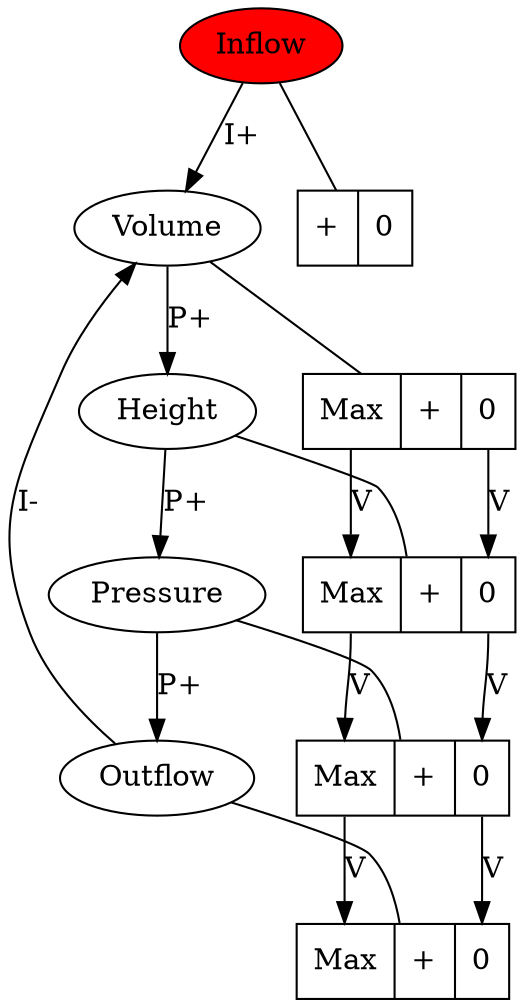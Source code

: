 digraph SINK
{
    //Quantities
    Inflow [style=filled fillcolor=red];
    Volume;
    Outflow;
    Pressure;
    Height;

    // Magnitudes of Quantities
    mag_i [shape=record, label="<f0> +|<f1> 0"];
    mag_v [shape=record,label="<f0> Max|<f1> +|<f2> 0"];
    mag_o [shape=record,label="<f0> Max|<f1> +|<f2> 0"];
    mag_p [shape=record,label="<f0> Max|<f1> +|<f2> 0"];
    mag_h [shape=record,label="<f0> Max|<f1> +|<f2> 0"];

    // Derivatives of Quantities
    // der_i [shape=circle label="+\n0\n-"];
    // der_v [shape=circle label="+\n0\n-"];
    // der_o [shape=circle label="+\n0\n-"];
    // der_p [shape=circle label="+\n0\n-"];
    // der_h [shape=circle label="+\n0\n-"];

    // For Undirected Edges
    subgraph SG1
    {
        edge [dir=none]

        Inflow -> mag_i; 
        Volume -> mag_v; 
        Outflow -> mag_o; 
        Pressure -> mag_p; 
        Height -> mag_h;

        // Inflow -> der_i;
        // Volume -> der_v;
        // Outflow -> der_o;
        // Pressure -> der_p;
        // Height -> der_h;
    }

    // For Directed Edges
    subgraph SG2
    {
        Inflow -> Volume [label="I+"];
        Outflow -> Volume [label="I-"];
        // Volume -> Outflow [label="P+"];
        Volume -> Height [label="P+"];
        Height -> Pressure [label="P+"];
        Pressure -> Outflow [label="P+"];
    
        mag_v: f0 -> mag_h : f0 [label="V"]; mag_v: f2 -> mag_h : f2 [label="V"];
        mag_h: f0 -> mag_p : f0 [label="V"]; mag_h: f2 -> mag_p : f2 [label="V"];
        mag_p: f0 -> mag_o : f0 [label="V"]; mag_p: f2 -> mag_o : f2 [label="V"];
    }
}
